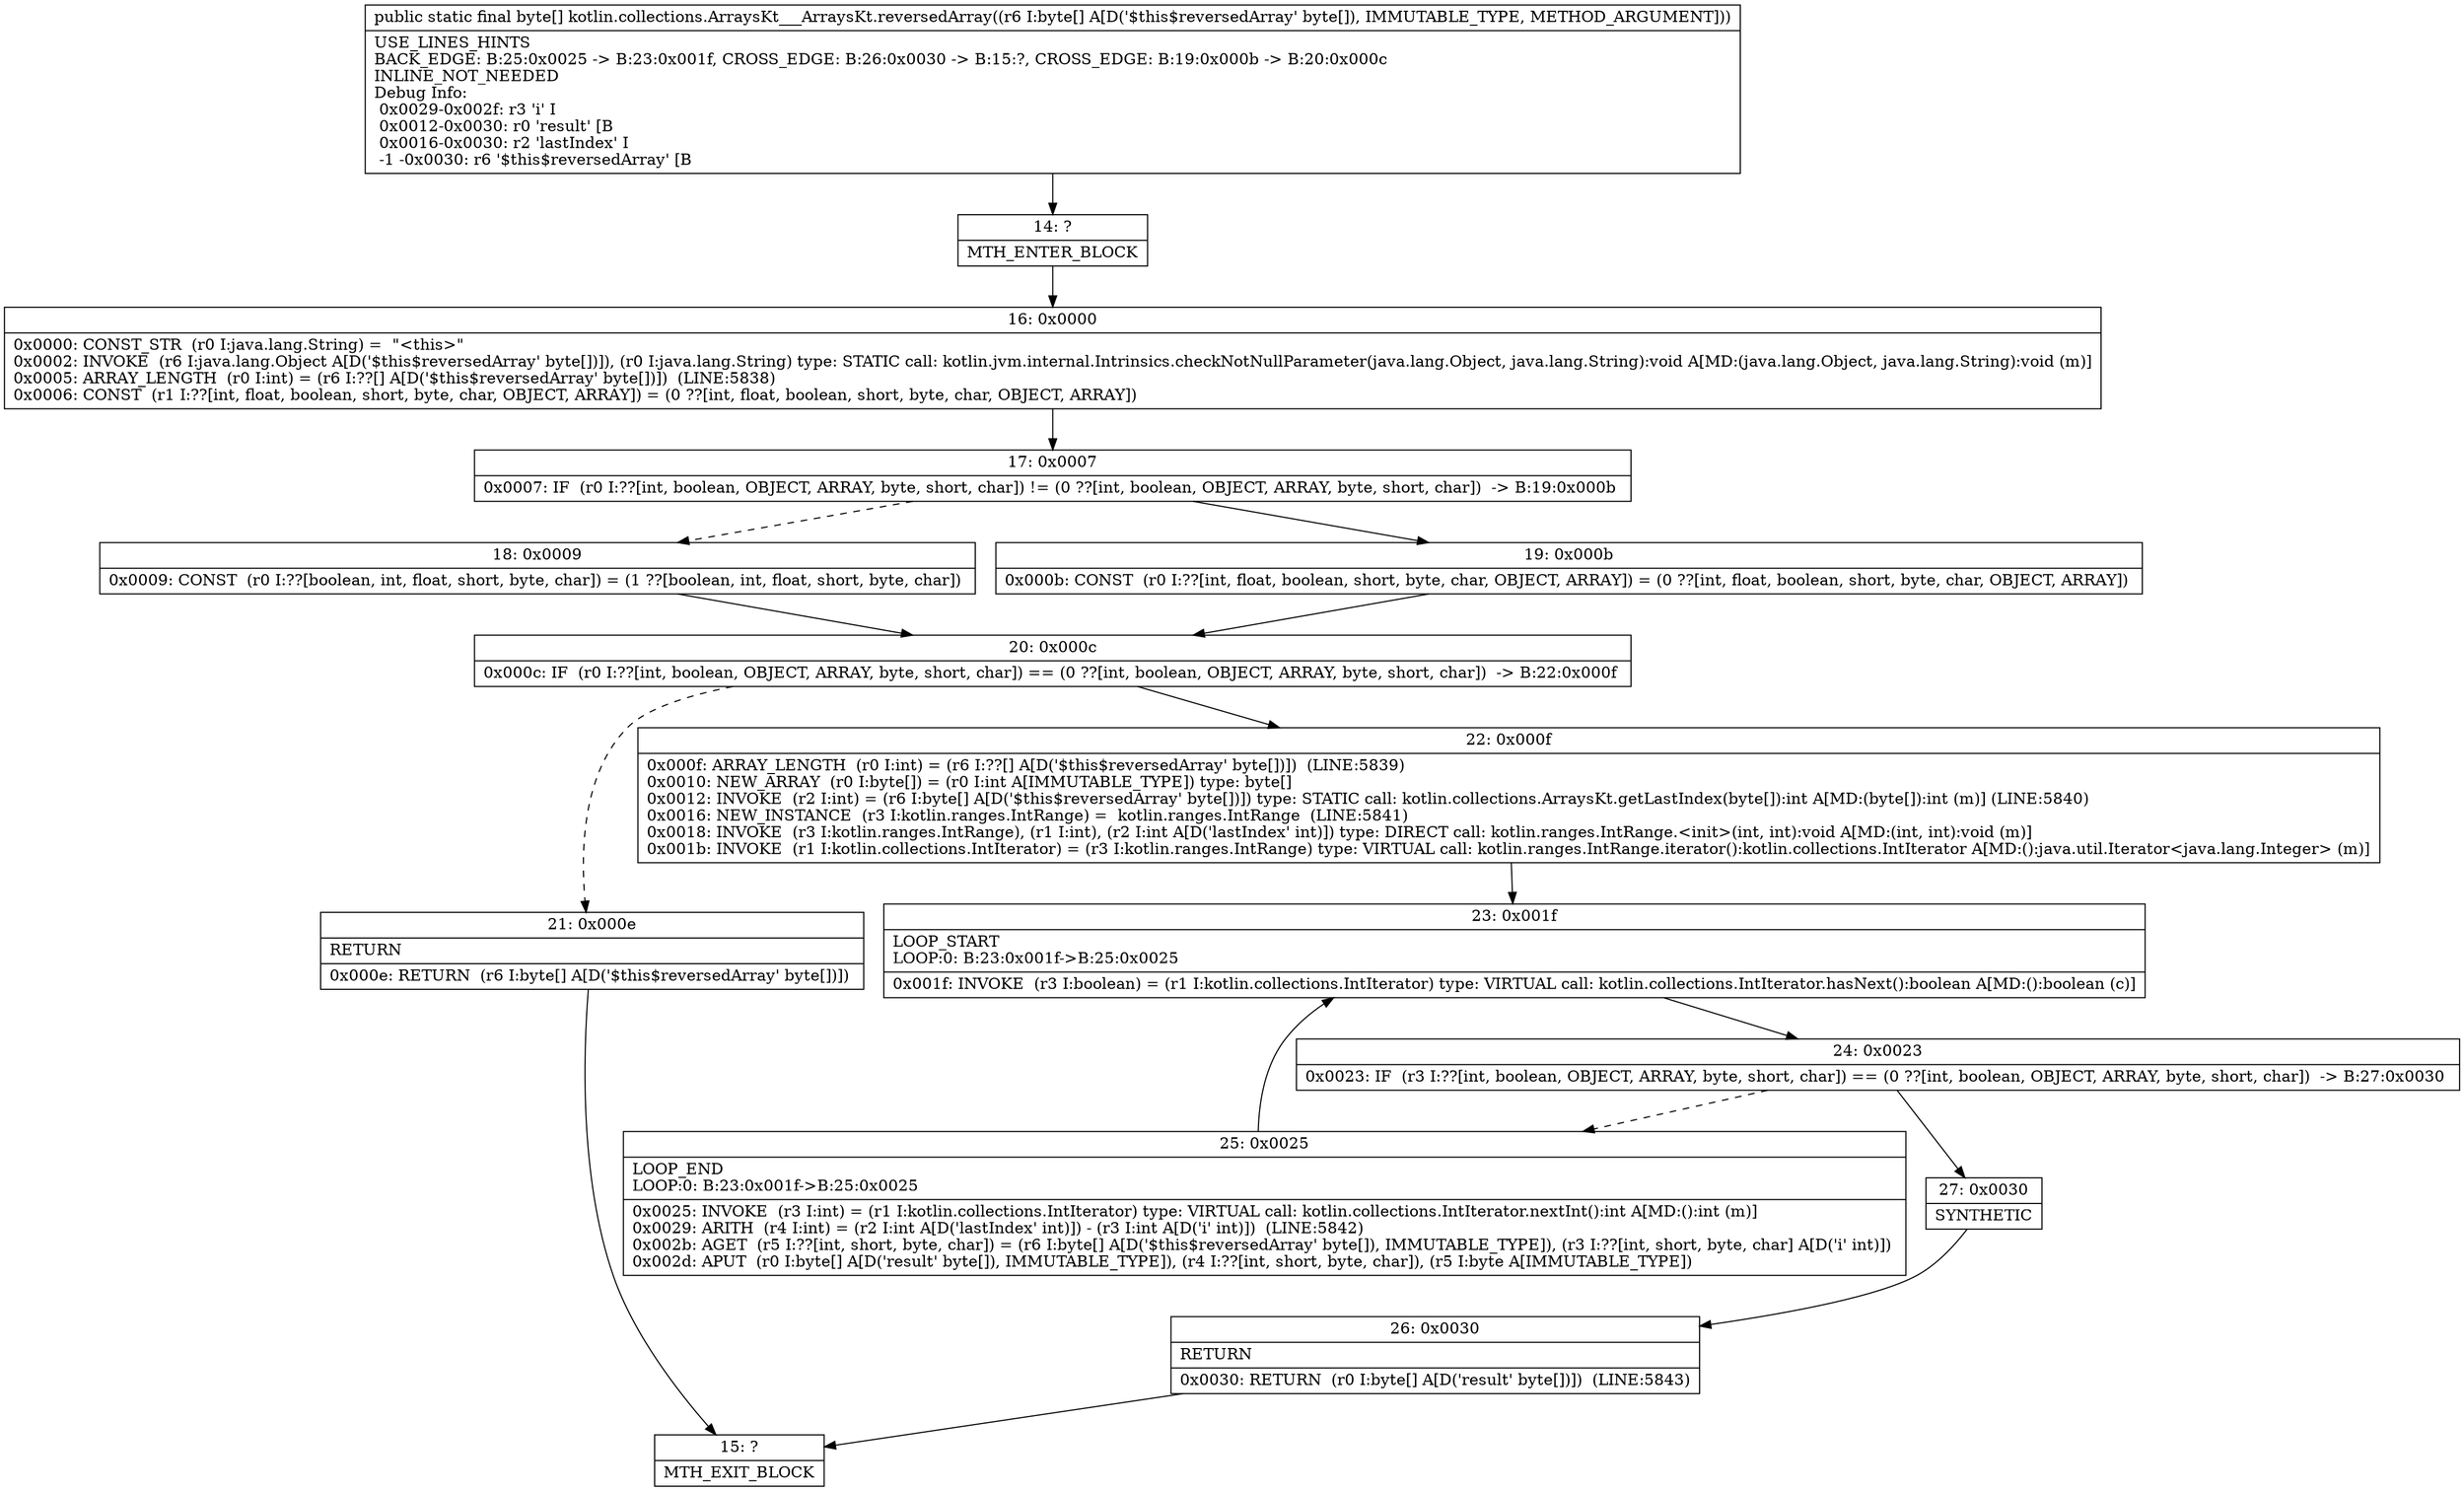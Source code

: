 digraph "CFG forkotlin.collections.ArraysKt___ArraysKt.reversedArray([B)[B" {
Node_14 [shape=record,label="{14\:\ ?|MTH_ENTER_BLOCK\l}"];
Node_16 [shape=record,label="{16\:\ 0x0000|0x0000: CONST_STR  (r0 I:java.lang.String) =  \"\<this\>\" \l0x0002: INVOKE  (r6 I:java.lang.Object A[D('$this$reversedArray' byte[])]), (r0 I:java.lang.String) type: STATIC call: kotlin.jvm.internal.Intrinsics.checkNotNullParameter(java.lang.Object, java.lang.String):void A[MD:(java.lang.Object, java.lang.String):void (m)]\l0x0005: ARRAY_LENGTH  (r0 I:int) = (r6 I:??[] A[D('$this$reversedArray' byte[])])  (LINE:5838)\l0x0006: CONST  (r1 I:??[int, float, boolean, short, byte, char, OBJECT, ARRAY]) = (0 ??[int, float, boolean, short, byte, char, OBJECT, ARRAY]) \l}"];
Node_17 [shape=record,label="{17\:\ 0x0007|0x0007: IF  (r0 I:??[int, boolean, OBJECT, ARRAY, byte, short, char]) != (0 ??[int, boolean, OBJECT, ARRAY, byte, short, char])  \-\> B:19:0x000b \l}"];
Node_18 [shape=record,label="{18\:\ 0x0009|0x0009: CONST  (r0 I:??[boolean, int, float, short, byte, char]) = (1 ??[boolean, int, float, short, byte, char]) \l}"];
Node_20 [shape=record,label="{20\:\ 0x000c|0x000c: IF  (r0 I:??[int, boolean, OBJECT, ARRAY, byte, short, char]) == (0 ??[int, boolean, OBJECT, ARRAY, byte, short, char])  \-\> B:22:0x000f \l}"];
Node_21 [shape=record,label="{21\:\ 0x000e|RETURN\l|0x000e: RETURN  (r6 I:byte[] A[D('$this$reversedArray' byte[])]) \l}"];
Node_15 [shape=record,label="{15\:\ ?|MTH_EXIT_BLOCK\l}"];
Node_22 [shape=record,label="{22\:\ 0x000f|0x000f: ARRAY_LENGTH  (r0 I:int) = (r6 I:??[] A[D('$this$reversedArray' byte[])])  (LINE:5839)\l0x0010: NEW_ARRAY  (r0 I:byte[]) = (r0 I:int A[IMMUTABLE_TYPE]) type: byte[] \l0x0012: INVOKE  (r2 I:int) = (r6 I:byte[] A[D('$this$reversedArray' byte[])]) type: STATIC call: kotlin.collections.ArraysKt.getLastIndex(byte[]):int A[MD:(byte[]):int (m)] (LINE:5840)\l0x0016: NEW_INSTANCE  (r3 I:kotlin.ranges.IntRange) =  kotlin.ranges.IntRange  (LINE:5841)\l0x0018: INVOKE  (r3 I:kotlin.ranges.IntRange), (r1 I:int), (r2 I:int A[D('lastIndex' int)]) type: DIRECT call: kotlin.ranges.IntRange.\<init\>(int, int):void A[MD:(int, int):void (m)]\l0x001b: INVOKE  (r1 I:kotlin.collections.IntIterator) = (r3 I:kotlin.ranges.IntRange) type: VIRTUAL call: kotlin.ranges.IntRange.iterator():kotlin.collections.IntIterator A[MD:():java.util.Iterator\<java.lang.Integer\> (m)]\l}"];
Node_23 [shape=record,label="{23\:\ 0x001f|LOOP_START\lLOOP:0: B:23:0x001f\-\>B:25:0x0025\l|0x001f: INVOKE  (r3 I:boolean) = (r1 I:kotlin.collections.IntIterator) type: VIRTUAL call: kotlin.collections.IntIterator.hasNext():boolean A[MD:():boolean (c)]\l}"];
Node_24 [shape=record,label="{24\:\ 0x0023|0x0023: IF  (r3 I:??[int, boolean, OBJECT, ARRAY, byte, short, char]) == (0 ??[int, boolean, OBJECT, ARRAY, byte, short, char])  \-\> B:27:0x0030 \l}"];
Node_25 [shape=record,label="{25\:\ 0x0025|LOOP_END\lLOOP:0: B:23:0x001f\-\>B:25:0x0025\l|0x0025: INVOKE  (r3 I:int) = (r1 I:kotlin.collections.IntIterator) type: VIRTUAL call: kotlin.collections.IntIterator.nextInt():int A[MD:():int (m)]\l0x0029: ARITH  (r4 I:int) = (r2 I:int A[D('lastIndex' int)]) \- (r3 I:int A[D('i' int)])  (LINE:5842)\l0x002b: AGET  (r5 I:??[int, short, byte, char]) = (r6 I:byte[] A[D('$this$reversedArray' byte[]), IMMUTABLE_TYPE]), (r3 I:??[int, short, byte, char] A[D('i' int)]) \l0x002d: APUT  (r0 I:byte[] A[D('result' byte[]), IMMUTABLE_TYPE]), (r4 I:??[int, short, byte, char]), (r5 I:byte A[IMMUTABLE_TYPE]) \l}"];
Node_27 [shape=record,label="{27\:\ 0x0030|SYNTHETIC\l}"];
Node_26 [shape=record,label="{26\:\ 0x0030|RETURN\l|0x0030: RETURN  (r0 I:byte[] A[D('result' byte[])])  (LINE:5843)\l}"];
Node_19 [shape=record,label="{19\:\ 0x000b|0x000b: CONST  (r0 I:??[int, float, boolean, short, byte, char, OBJECT, ARRAY]) = (0 ??[int, float, boolean, short, byte, char, OBJECT, ARRAY]) \l}"];
MethodNode[shape=record,label="{public static final byte[] kotlin.collections.ArraysKt___ArraysKt.reversedArray((r6 I:byte[] A[D('$this$reversedArray' byte[]), IMMUTABLE_TYPE, METHOD_ARGUMENT]))  | USE_LINES_HINTS\lBACK_EDGE: B:25:0x0025 \-\> B:23:0x001f, CROSS_EDGE: B:26:0x0030 \-\> B:15:?, CROSS_EDGE: B:19:0x000b \-\> B:20:0x000c\lINLINE_NOT_NEEDED\lDebug Info:\l  0x0029\-0x002f: r3 'i' I\l  0x0012\-0x0030: r0 'result' [B\l  0x0016\-0x0030: r2 'lastIndex' I\l  \-1 \-0x0030: r6 '$this$reversedArray' [B\l}"];
MethodNode -> Node_14;Node_14 -> Node_16;
Node_16 -> Node_17;
Node_17 -> Node_18[style=dashed];
Node_17 -> Node_19;
Node_18 -> Node_20;
Node_20 -> Node_21[style=dashed];
Node_20 -> Node_22;
Node_21 -> Node_15;
Node_22 -> Node_23;
Node_23 -> Node_24;
Node_24 -> Node_25[style=dashed];
Node_24 -> Node_27;
Node_25 -> Node_23;
Node_27 -> Node_26;
Node_26 -> Node_15;
Node_19 -> Node_20;
}

